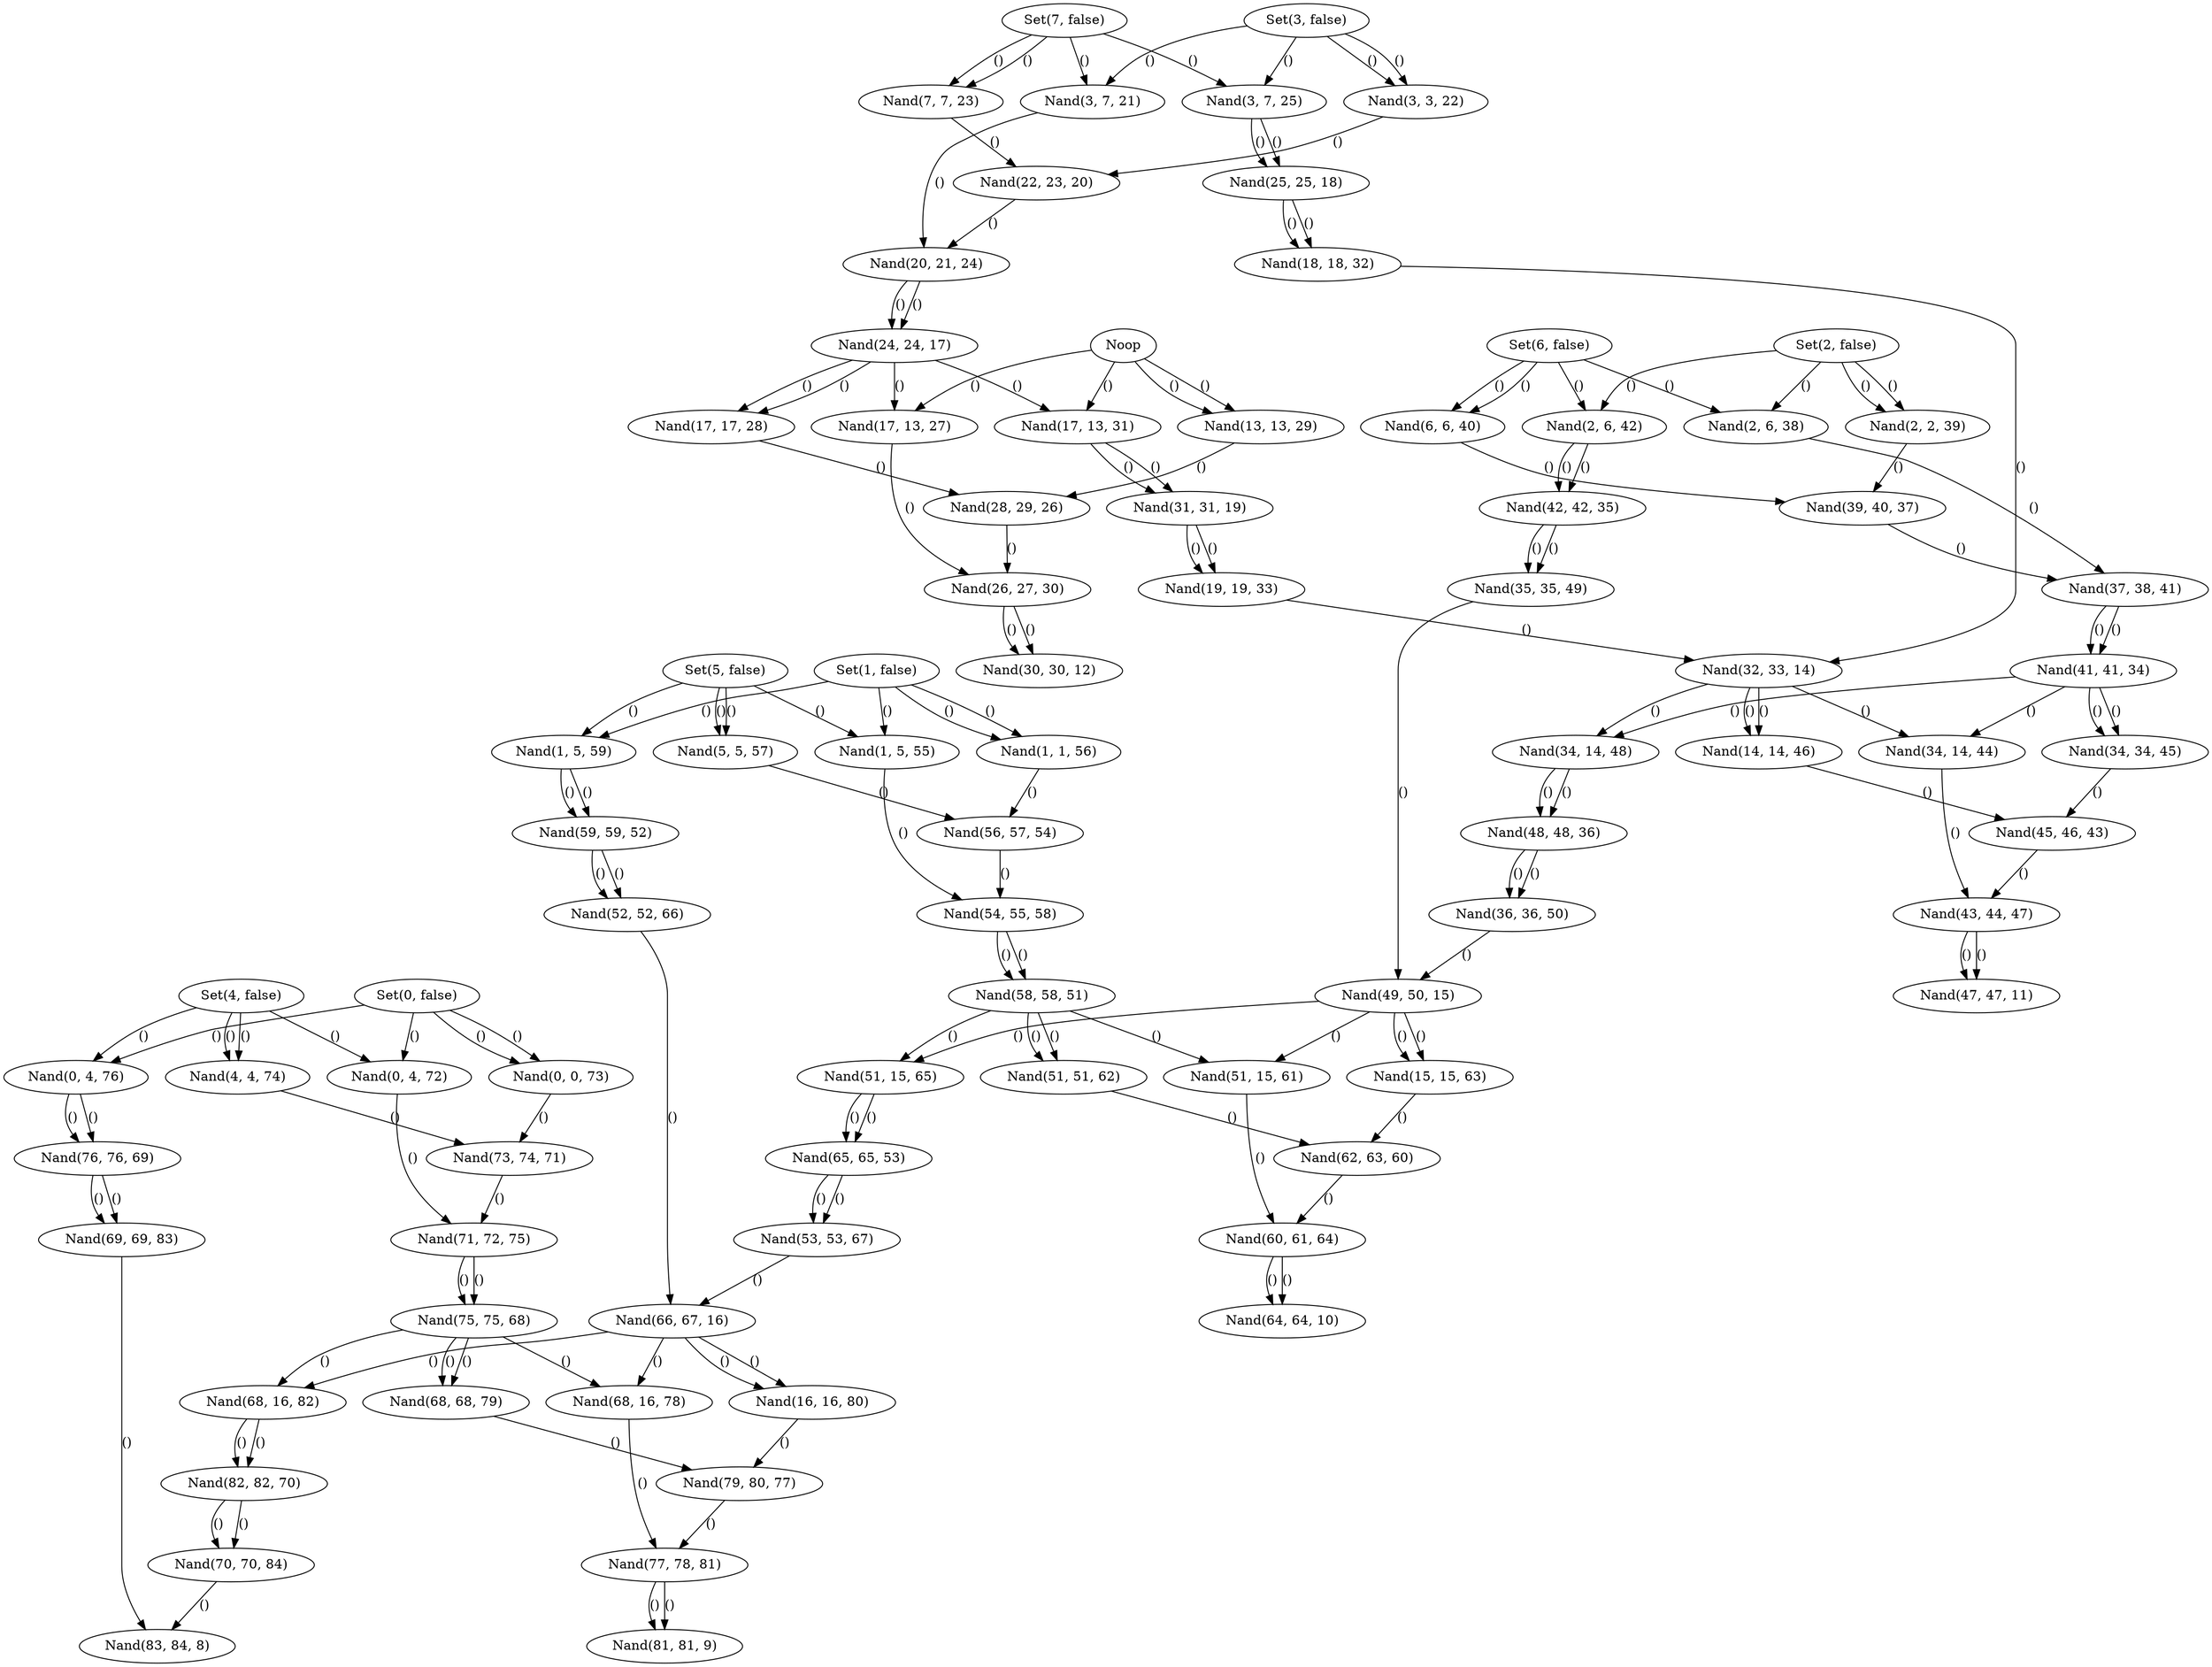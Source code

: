 digraph {
    0 [ label = "Set(0, false)" ]
    1 [ label = "Set(1, false)" ]
    2 [ label = "Set(2, false)" ]
    3 [ label = "Set(3, false)" ]
    4 [ label = "Set(4, false)" ]
    5 [ label = "Set(5, false)" ]
    6 [ label = "Set(6, false)" ]
    7 [ label = "Set(7, false)" ]
    8 [ label = "Nand(83, 84, 8)" ]
    9 [ label = "Nand(81, 81, 9)" ]
    10 [ label = "Nand(64, 64, 10)" ]
    11 [ label = "Nand(47, 47, 11)" ]
    12 [ label = "Nand(30, 30, 12)" ]
    13 [ label = "Noop" ]
    14 [ label = "Nand(32, 33, 14)" ]
    15 [ label = "Nand(49, 50, 15)" ]
    16 [ label = "Nand(66, 67, 16)" ]
    17 [ label = "Nand(24, 24, 17)" ]
    18 [ label = "Nand(25, 25, 18)" ]
    19 [ label = "Nand(31, 31, 19)" ]
    20 [ label = "Nand(22, 23, 20)" ]
    21 [ label = "Nand(3, 7, 21)" ]
    22 [ label = "Nand(3, 3, 22)" ]
    23 [ label = "Nand(7, 7, 23)" ]
    24 [ label = "Nand(20, 21, 24)" ]
    25 [ label = "Nand(3, 7, 25)" ]
    26 [ label = "Nand(28, 29, 26)" ]
    27 [ label = "Nand(17, 13, 27)" ]
    28 [ label = "Nand(17, 17, 28)" ]
    29 [ label = "Nand(13, 13, 29)" ]
    30 [ label = "Nand(26, 27, 30)" ]
    31 [ label = "Nand(17, 13, 31)" ]
    32 [ label = "Nand(18, 18, 32)" ]
    33 [ label = "Nand(19, 19, 33)" ]
    34 [ label = "Nand(41, 41, 34)" ]
    35 [ label = "Nand(42, 42, 35)" ]
    36 [ label = "Nand(48, 48, 36)" ]
    37 [ label = "Nand(39, 40, 37)" ]
    38 [ label = "Nand(2, 6, 38)" ]
    39 [ label = "Nand(2, 2, 39)" ]
    40 [ label = "Nand(6, 6, 40)" ]
    41 [ label = "Nand(37, 38, 41)" ]
    42 [ label = "Nand(2, 6, 42)" ]
    43 [ label = "Nand(45, 46, 43)" ]
    44 [ label = "Nand(34, 14, 44)" ]
    45 [ label = "Nand(34, 34, 45)" ]
    46 [ label = "Nand(14, 14, 46)" ]
    47 [ label = "Nand(43, 44, 47)" ]
    48 [ label = "Nand(34, 14, 48)" ]
    49 [ label = "Nand(35, 35, 49)" ]
    50 [ label = "Nand(36, 36, 50)" ]
    51 [ label = "Nand(58, 58, 51)" ]
    52 [ label = "Nand(59, 59, 52)" ]
    53 [ label = "Nand(65, 65, 53)" ]
    54 [ label = "Nand(56, 57, 54)" ]
    55 [ label = "Nand(1, 5, 55)" ]
    56 [ label = "Nand(1, 1, 56)" ]
    57 [ label = "Nand(5, 5, 57)" ]
    58 [ label = "Nand(54, 55, 58)" ]
    59 [ label = "Nand(1, 5, 59)" ]
    60 [ label = "Nand(62, 63, 60)" ]
    61 [ label = "Nand(51, 15, 61)" ]
    62 [ label = "Nand(51, 51, 62)" ]
    63 [ label = "Nand(15, 15, 63)" ]
    64 [ label = "Nand(60, 61, 64)" ]
    65 [ label = "Nand(51, 15, 65)" ]
    66 [ label = "Nand(52, 52, 66)" ]
    67 [ label = "Nand(53, 53, 67)" ]
    68 [ label = "Nand(75, 75, 68)" ]
    69 [ label = "Nand(76, 76, 69)" ]
    70 [ label = "Nand(82, 82, 70)" ]
    71 [ label = "Nand(73, 74, 71)" ]
    72 [ label = "Nand(0, 4, 72)" ]
    73 [ label = "Nand(0, 0, 73)" ]
    74 [ label = "Nand(4, 4, 74)" ]
    75 [ label = "Nand(71, 72, 75)" ]
    76 [ label = "Nand(0, 4, 76)" ]
    77 [ label = "Nand(79, 80, 77)" ]
    78 [ label = "Nand(68, 16, 78)" ]
    79 [ label = "Nand(68, 68, 79)" ]
    80 [ label = "Nand(16, 16, 80)" ]
    81 [ label = "Nand(77, 78, 81)" ]
    82 [ label = "Nand(68, 16, 82)" ]
    83 [ label = "Nand(69, 69, 83)" ]
    84 [ label = "Nand(70, 70, 84)" ]
    3 -> 22 [ label = "()" ]
    3 -> 22 [ label = "()" ]
    7 -> 23 [ label = "()" ]
    7 -> 23 [ label = "()" ]
    22 -> 20 [ label = "()" ]
    23 -> 20 [ label = "()" ]
    3 -> 21 [ label = "()" ]
    7 -> 21 [ label = "()" ]
    20 -> 24 [ label = "()" ]
    21 -> 24 [ label = "()" ]
    24 -> 17 [ label = "()" ]
    24 -> 17 [ label = "()" ]
    3 -> 25 [ label = "()" ]
    7 -> 25 [ label = "()" ]
    25 -> 18 [ label = "()" ]
    25 -> 18 [ label = "()" ]
    17 -> 28 [ label = "()" ]
    17 -> 28 [ label = "()" ]
    13 -> 29 [ label = "()" ]
    13 -> 29 [ label = "()" ]
    28 -> 26 [ label = "()" ]
    29 -> 26 [ label = "()" ]
    17 -> 27 [ label = "()" ]
    13 -> 27 [ label = "()" ]
    26 -> 30 [ label = "()" ]
    27 -> 30 [ label = "()" ]
    30 -> 12 [ label = "()" ]
    30 -> 12 [ label = "()" ]
    17 -> 31 [ label = "()" ]
    13 -> 31 [ label = "()" ]
    31 -> 19 [ label = "()" ]
    31 -> 19 [ label = "()" ]
    18 -> 32 [ label = "()" ]
    18 -> 32 [ label = "()" ]
    19 -> 33 [ label = "()" ]
    19 -> 33 [ label = "()" ]
    32 -> 14 [ label = "()" ]
    33 -> 14 [ label = "()" ]
    2 -> 39 [ label = "()" ]
    2 -> 39 [ label = "()" ]
    6 -> 40 [ label = "()" ]
    6 -> 40 [ label = "()" ]
    39 -> 37 [ label = "()" ]
    40 -> 37 [ label = "()" ]
    2 -> 38 [ label = "()" ]
    6 -> 38 [ label = "()" ]
    37 -> 41 [ label = "()" ]
    38 -> 41 [ label = "()" ]
    41 -> 34 [ label = "()" ]
    41 -> 34 [ label = "()" ]
    2 -> 42 [ label = "()" ]
    6 -> 42 [ label = "()" ]
    42 -> 35 [ label = "()" ]
    42 -> 35 [ label = "()" ]
    34 -> 45 [ label = "()" ]
    34 -> 45 [ label = "()" ]
    14 -> 46 [ label = "()" ]
    14 -> 46 [ label = "()" ]
    45 -> 43 [ label = "()" ]
    46 -> 43 [ label = "()" ]
    34 -> 44 [ label = "()" ]
    14 -> 44 [ label = "()" ]
    43 -> 47 [ label = "()" ]
    44 -> 47 [ label = "()" ]
    47 -> 11 [ label = "()" ]
    47 -> 11 [ label = "()" ]
    34 -> 48 [ label = "()" ]
    14 -> 48 [ label = "()" ]
    48 -> 36 [ label = "()" ]
    48 -> 36 [ label = "()" ]
    35 -> 49 [ label = "()" ]
    35 -> 49 [ label = "()" ]
    36 -> 50 [ label = "()" ]
    36 -> 50 [ label = "()" ]
    49 -> 15 [ label = "()" ]
    50 -> 15 [ label = "()" ]
    1 -> 56 [ label = "()" ]
    1 -> 56 [ label = "()" ]
    5 -> 57 [ label = "()" ]
    5 -> 57 [ label = "()" ]
    56 -> 54 [ label = "()" ]
    57 -> 54 [ label = "()" ]
    1 -> 55 [ label = "()" ]
    5 -> 55 [ label = "()" ]
    54 -> 58 [ label = "()" ]
    55 -> 58 [ label = "()" ]
    58 -> 51 [ label = "()" ]
    58 -> 51 [ label = "()" ]
    1 -> 59 [ label = "()" ]
    5 -> 59 [ label = "()" ]
    59 -> 52 [ label = "()" ]
    59 -> 52 [ label = "()" ]
    51 -> 62 [ label = "()" ]
    51 -> 62 [ label = "()" ]
    15 -> 63 [ label = "()" ]
    15 -> 63 [ label = "()" ]
    62 -> 60 [ label = "()" ]
    63 -> 60 [ label = "()" ]
    51 -> 61 [ label = "()" ]
    15 -> 61 [ label = "()" ]
    60 -> 64 [ label = "()" ]
    61 -> 64 [ label = "()" ]
    64 -> 10 [ label = "()" ]
    64 -> 10 [ label = "()" ]
    51 -> 65 [ label = "()" ]
    15 -> 65 [ label = "()" ]
    65 -> 53 [ label = "()" ]
    65 -> 53 [ label = "()" ]
    52 -> 66 [ label = "()" ]
    52 -> 66 [ label = "()" ]
    53 -> 67 [ label = "()" ]
    53 -> 67 [ label = "()" ]
    66 -> 16 [ label = "()" ]
    67 -> 16 [ label = "()" ]
    0 -> 73 [ label = "()" ]
    0 -> 73 [ label = "()" ]
    4 -> 74 [ label = "()" ]
    4 -> 74 [ label = "()" ]
    73 -> 71 [ label = "()" ]
    74 -> 71 [ label = "()" ]
    0 -> 72 [ label = "()" ]
    4 -> 72 [ label = "()" ]
    71 -> 75 [ label = "()" ]
    72 -> 75 [ label = "()" ]
    75 -> 68 [ label = "()" ]
    75 -> 68 [ label = "()" ]
    0 -> 76 [ label = "()" ]
    4 -> 76 [ label = "()" ]
    76 -> 69 [ label = "()" ]
    76 -> 69 [ label = "()" ]
    68 -> 79 [ label = "()" ]
    68 -> 79 [ label = "()" ]
    16 -> 80 [ label = "()" ]
    16 -> 80 [ label = "()" ]
    79 -> 77 [ label = "()" ]
    80 -> 77 [ label = "()" ]
    68 -> 78 [ label = "()" ]
    16 -> 78 [ label = "()" ]
    77 -> 81 [ label = "()" ]
    78 -> 81 [ label = "()" ]
    81 -> 9 [ label = "()" ]
    81 -> 9 [ label = "()" ]
    68 -> 82 [ label = "()" ]
    16 -> 82 [ label = "()" ]
    82 -> 70 [ label = "()" ]
    82 -> 70 [ label = "()" ]
    69 -> 83 [ label = "()" ]
    69 -> 83 [ label = "()" ]
    70 -> 84 [ label = "()" ]
    70 -> 84 [ label = "()" ]
    83 -> 8 [ label = "()" ]
    84 -> 8 [ label = "()" ]
}
